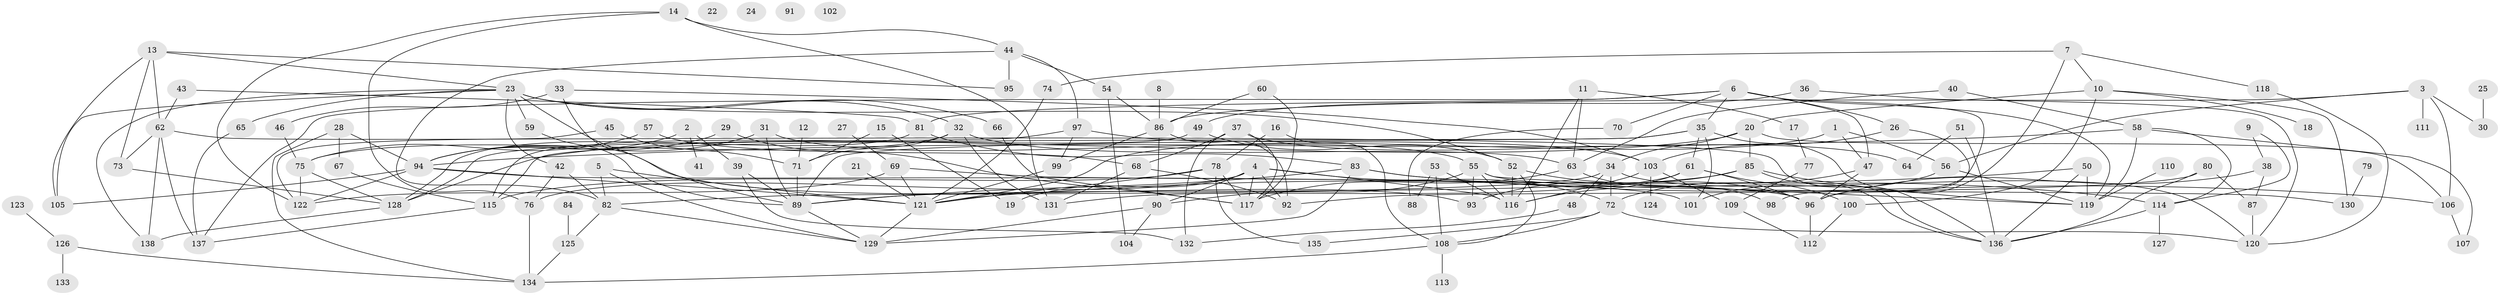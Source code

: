 // coarse degree distribution, {5: 0.13414634146341464, 4: 0.0975609756097561, 12: 0.024390243902439025, 15: 0.012195121951219513, 2: 0.18292682926829268, 8: 0.036585365853658534, 10: 0.04878048780487805, 1: 0.08536585365853659, 3: 0.2073170731707317, 11: 0.024390243902439025, 6: 0.04878048780487805, 0: 0.04878048780487805, 7: 0.036585365853658534, 9: 0.012195121951219513}
// Generated by graph-tools (version 1.1) at 2025/16/03/04/25 18:16:25]
// undirected, 138 vertices, 242 edges
graph export_dot {
graph [start="1"]
  node [color=gray90,style=filled];
  1;
  2;
  3;
  4;
  5;
  6;
  7;
  8;
  9;
  10;
  11;
  12;
  13;
  14;
  15;
  16;
  17;
  18;
  19;
  20;
  21;
  22;
  23;
  24;
  25;
  26;
  27;
  28;
  29;
  30;
  31;
  32;
  33;
  34;
  35;
  36;
  37;
  38;
  39;
  40;
  41;
  42;
  43;
  44;
  45;
  46;
  47;
  48;
  49;
  50;
  51;
  52;
  53;
  54;
  55;
  56;
  57;
  58;
  59;
  60;
  61;
  62;
  63;
  64;
  65;
  66;
  67;
  68;
  69;
  70;
  71;
  72;
  73;
  74;
  75;
  76;
  77;
  78;
  79;
  80;
  81;
  82;
  83;
  84;
  85;
  86;
  87;
  88;
  89;
  90;
  91;
  92;
  93;
  94;
  95;
  96;
  97;
  98;
  99;
  100;
  101;
  102;
  103;
  104;
  105;
  106;
  107;
  108;
  109;
  110;
  111;
  112;
  113;
  114;
  115;
  116;
  117;
  118;
  119;
  120;
  121;
  122;
  123;
  124;
  125;
  126;
  127;
  128;
  129;
  130;
  131;
  132;
  133;
  134;
  135;
  136;
  137;
  138;
  1 -- 47;
  1 -- 56;
  1 -- 121;
  2 -- 39;
  2 -- 41;
  2 -- 94;
  3 -- 30;
  3 -- 56;
  3 -- 86;
  3 -- 106;
  3 -- 111;
  4 -- 19;
  4 -- 72;
  4 -- 76;
  4 -- 90;
  4 -- 92;
  4 -- 116;
  4 -- 117;
  5 -- 82;
  5 -- 121;
  5 -- 129;
  6 -- 26;
  6 -- 35;
  6 -- 47;
  6 -- 70;
  6 -- 81;
  6 -- 98;
  6 -- 119;
  6 -- 137;
  7 -- 10;
  7 -- 74;
  7 -- 96;
  7 -- 118;
  8 -- 86;
  9 -- 38;
  9 -- 114;
  10 -- 18;
  10 -- 20;
  10 -- 100;
  10 -- 130;
  11 -- 17;
  11 -- 63;
  11 -- 116;
  12 -- 71;
  13 -- 23;
  13 -- 62;
  13 -- 73;
  13 -- 95;
  13 -- 105;
  14 -- 44;
  14 -- 76;
  14 -- 122;
  14 -- 131;
  15 -- 19;
  15 -- 71;
  16 -- 78;
  16 -- 108;
  17 -- 77;
  20 -- 34;
  20 -- 85;
  20 -- 106;
  20 -- 128;
  21 -- 121;
  23 -- 32;
  23 -- 42;
  23 -- 52;
  23 -- 59;
  23 -- 65;
  23 -- 66;
  23 -- 93;
  23 -- 105;
  23 -- 138;
  25 -- 30;
  26 -- 96;
  26 -- 103;
  27 -- 69;
  28 -- 67;
  28 -- 94;
  28 -- 134;
  29 -- 94;
  29 -- 117;
  31 -- 55;
  31 -- 89;
  31 -- 94;
  32 -- 63;
  32 -- 71;
  32 -- 75;
  32 -- 131;
  33 -- 46;
  33 -- 89;
  33 -- 103;
  34 -- 48;
  34 -- 72;
  34 -- 82;
  34 -- 120;
  35 -- 61;
  35 -- 89;
  35 -- 101;
  35 -- 115;
  35 -- 136;
  36 -- 49;
  36 -- 120;
  37 -- 64;
  37 -- 68;
  37 -- 117;
  37 -- 132;
  38 -- 87;
  38 -- 96;
  39 -- 89;
  39 -- 132;
  40 -- 58;
  40 -- 63;
  42 -- 76;
  42 -- 82;
  43 -- 62;
  43 -- 81;
  44 -- 54;
  44 -- 82;
  44 -- 95;
  44 -- 97;
  45 -- 71;
  45 -- 122;
  46 -- 75;
  47 -- 72;
  47 -- 96;
  48 -- 132;
  49 -- 52;
  49 -- 115;
  50 -- 119;
  50 -- 121;
  50 -- 136;
  51 -- 64;
  51 -- 136;
  52 -- 96;
  52 -- 108;
  52 -- 116;
  53 -- 88;
  53 -- 108;
  53 -- 116;
  54 -- 86;
  54 -- 104;
  55 -- 90;
  55 -- 93;
  55 -- 116;
  55 -- 119;
  55 -- 130;
  56 -- 101;
  56 -- 119;
  57 -- 68;
  57 -- 75;
  58 -- 94;
  58 -- 107;
  58 -- 114;
  58 -- 119;
  59 -- 89;
  60 -- 86;
  60 -- 117;
  61 -- 96;
  61 -- 100;
  61 -- 116;
  61 -- 131;
  62 -- 73;
  62 -- 136;
  62 -- 137;
  62 -- 138;
  63 -- 98;
  63 -- 117;
  65 -- 137;
  66 -- 117;
  67 -- 115;
  68 -- 92;
  68 -- 131;
  69 -- 96;
  69 -- 121;
  69 -- 122;
  70 -- 88;
  71 -- 89;
  72 -- 108;
  72 -- 120;
  72 -- 135;
  73 -- 128;
  74 -- 121;
  75 -- 122;
  75 -- 128;
  76 -- 134;
  77 -- 109;
  78 -- 115;
  78 -- 117;
  78 -- 121;
  78 -- 135;
  79 -- 130;
  80 -- 87;
  80 -- 92;
  80 -- 136;
  81 -- 83;
  81 -- 128;
  82 -- 125;
  82 -- 129;
  83 -- 89;
  83 -- 106;
  83 -- 114;
  83 -- 129;
  84 -- 125;
  85 -- 89;
  85 -- 93;
  85 -- 119;
  85 -- 136;
  86 -- 90;
  86 -- 92;
  86 -- 99;
  87 -- 120;
  89 -- 129;
  90 -- 104;
  90 -- 129;
  94 -- 101;
  94 -- 105;
  94 -- 121;
  94 -- 122;
  96 -- 112;
  97 -- 99;
  97 -- 103;
  97 -- 128;
  99 -- 121;
  100 -- 112;
  103 -- 109;
  103 -- 116;
  103 -- 124;
  106 -- 107;
  108 -- 113;
  108 -- 134;
  109 -- 112;
  110 -- 119;
  114 -- 127;
  114 -- 136;
  115 -- 137;
  118 -- 120;
  121 -- 129;
  123 -- 126;
  125 -- 134;
  126 -- 133;
  126 -- 134;
  128 -- 138;
}
